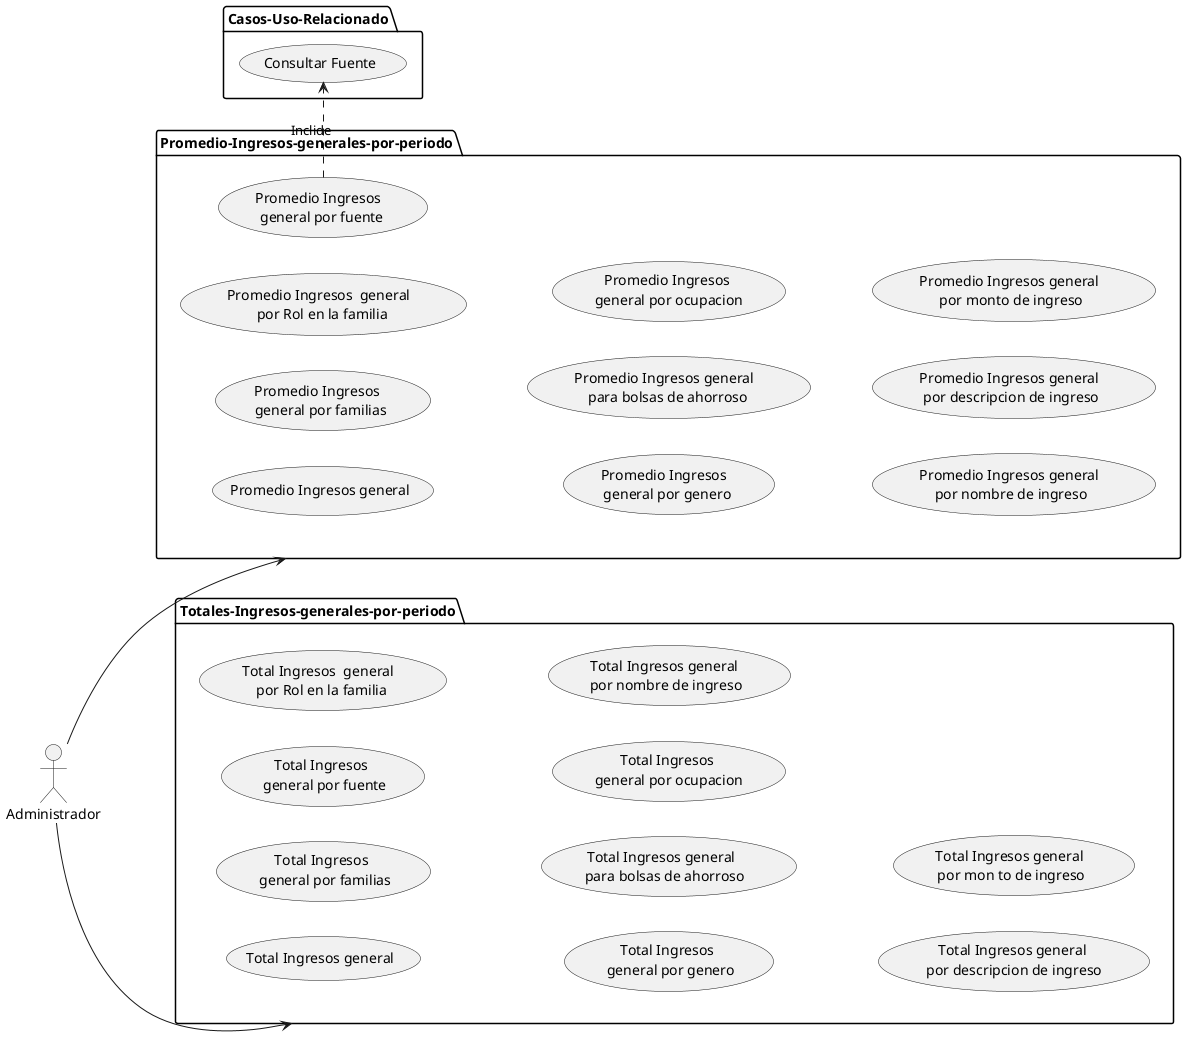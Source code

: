 @startuml
left to right direction
' Actores

:Administrador: as Act2


' Casos de uso
package Casos-Uso-Relacionado as PCKG1{
  (Consultar Fuente) as CU1
}
package Promedio-Ingresos-generales-por-periodo as PCKG2{
    (Promedio Ingresos general) as CU3 
    (Promedio Ingresos \n general por familias) as CU4 
    (Promedio Ingresos \n general por fuente) as CU5
    CU5 .> CU1 : Inclide
    (Promedio Ingresos  general \n por Rol en la familia) as CU6 
    (Promedio Ingresos \n general por genero) as CU7 
    (Promedio Ingresos general \n para bolsas de ahorroso) as CU8 
    (Promedio Ingresos \ngeneral por ocupacion) as CU9 
    (Promedio Ingresos general \npor nombre de ingreso) as CU10 
    (Promedio Ingresos general \npor descripcion de ingreso) as CU11 
    (Promedio Ingresos general \npor monto de ingreso) as CU12 
}

Act2 --> PCKG2
package Totales-Ingresos-generales-por-periodo as PCKG3{
    (Total Ingresos general) as CU13 
    (Total Ingresos \n general por familias) as CU14 
    (Total Ingresos \n general por fuente) as CU15 
    (Total Ingresos  general \n por Rol en la familia) as CU16 
    (Total Ingresos \n general por genero) as CU17 
    (Total Ingresos general \n para bolsas de ahorroso) as CU18 
    (Total Ingresos \ngeneral por ocupacion) as CU19 
    (Total Ingresos general \npor nombre de ingreso) as CU20 
    (Total Ingresos general \npor descripcion de ingreso) as CU21 
    (Total Ingresos general \npor mon to de ingreso) as CU22 
}
Act2 --> PCKG3

@enduml
